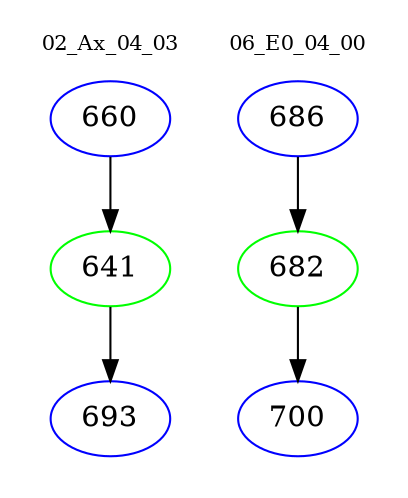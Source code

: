 digraph{
subgraph cluster_0 {
color = white
label = "02_Ax_04_03";
fontsize=10;
T0_660 [label="660", color="blue"]
T0_660 -> T0_641 [color="black"]
T0_641 [label="641", color="green"]
T0_641 -> T0_693 [color="black"]
T0_693 [label="693", color="blue"]
}
subgraph cluster_1 {
color = white
label = "06_E0_04_00";
fontsize=10;
T1_686 [label="686", color="blue"]
T1_686 -> T1_682 [color="black"]
T1_682 [label="682", color="green"]
T1_682 -> T1_700 [color="black"]
T1_700 [label="700", color="blue"]
}
}
